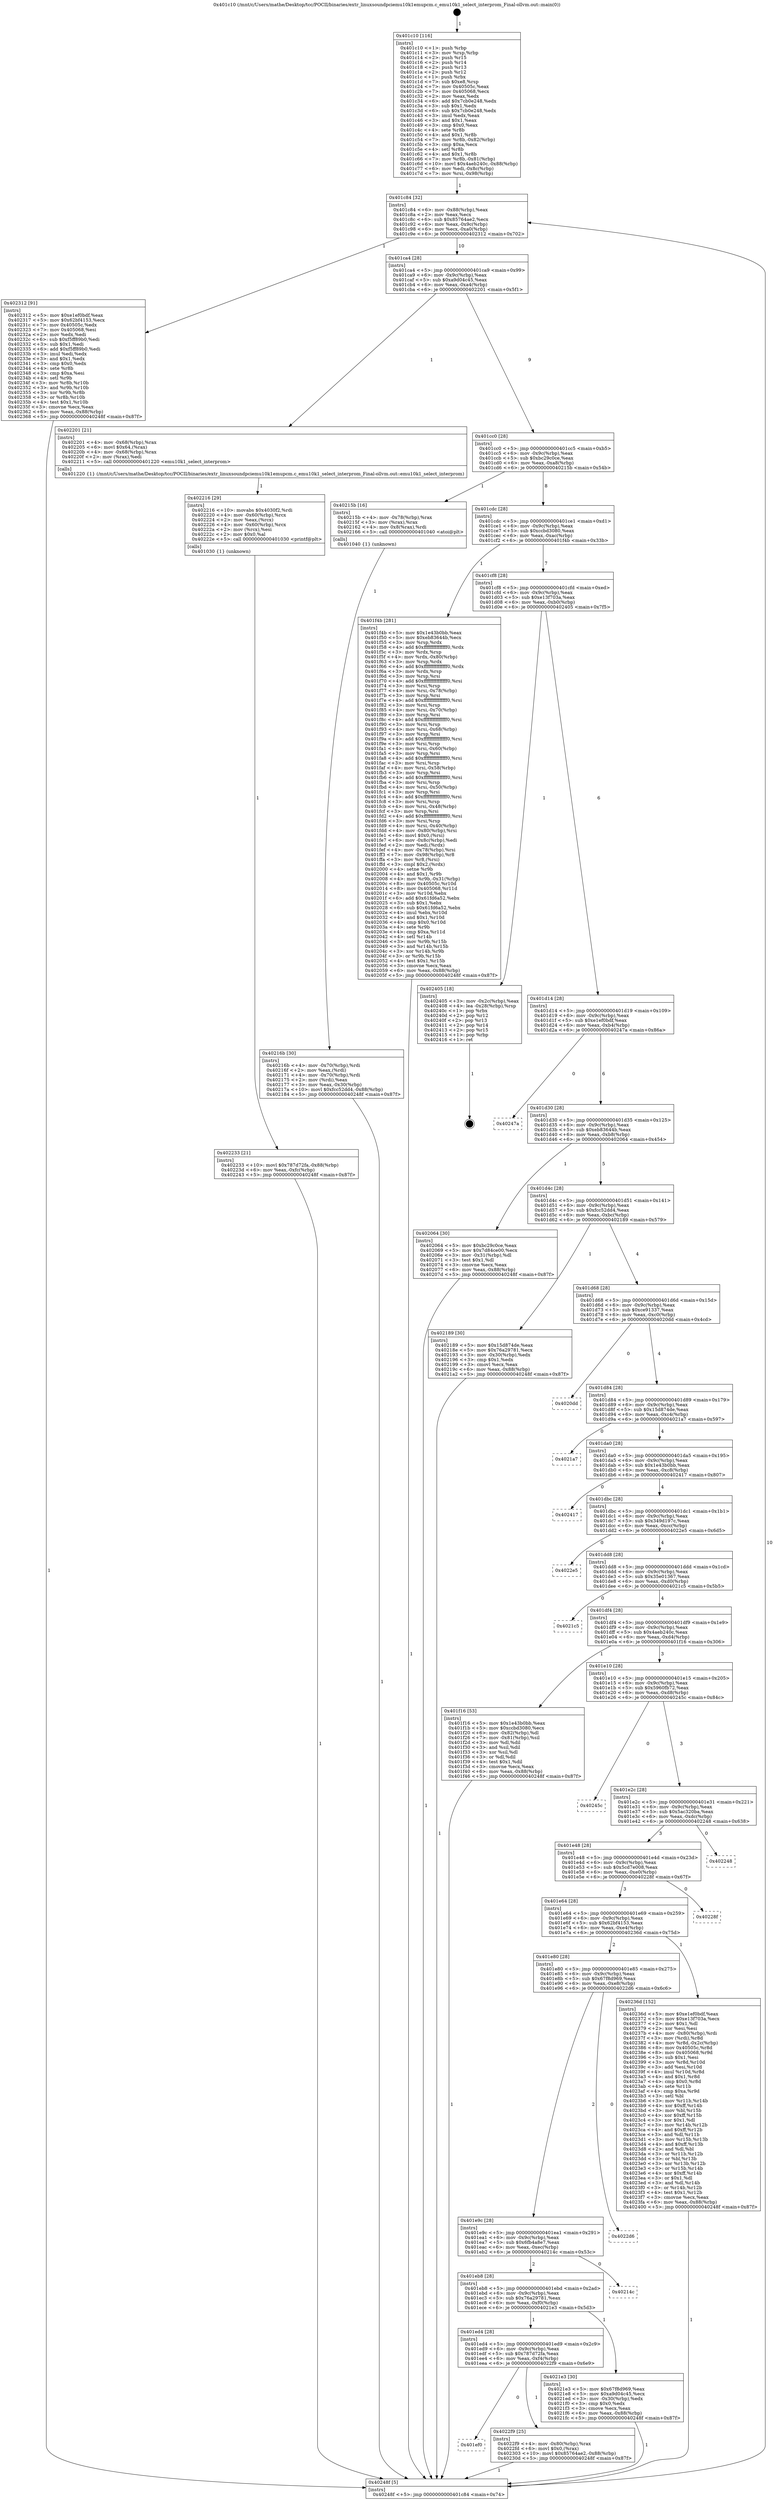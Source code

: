 digraph "0x401c10" {
  label = "0x401c10 (/mnt/c/Users/mathe/Desktop/tcc/POCII/binaries/extr_linuxsoundpciemu10k1emupcm.c_emu10k1_select_interprom_Final-ollvm.out::main(0))"
  labelloc = "t"
  node[shape=record]

  Entry [label="",width=0.3,height=0.3,shape=circle,fillcolor=black,style=filled]
  "0x401c84" [label="{
     0x401c84 [32]\l
     | [instrs]\l
     &nbsp;&nbsp;0x401c84 \<+6\>: mov -0x88(%rbp),%eax\l
     &nbsp;&nbsp;0x401c8a \<+2\>: mov %eax,%ecx\l
     &nbsp;&nbsp;0x401c8c \<+6\>: sub $0x85764ae2,%ecx\l
     &nbsp;&nbsp;0x401c92 \<+6\>: mov %eax,-0x9c(%rbp)\l
     &nbsp;&nbsp;0x401c98 \<+6\>: mov %ecx,-0xa0(%rbp)\l
     &nbsp;&nbsp;0x401c9e \<+6\>: je 0000000000402312 \<main+0x702\>\l
  }"]
  "0x402312" [label="{
     0x402312 [91]\l
     | [instrs]\l
     &nbsp;&nbsp;0x402312 \<+5\>: mov $0xe1ef0bdf,%eax\l
     &nbsp;&nbsp;0x402317 \<+5\>: mov $0x62bf4153,%ecx\l
     &nbsp;&nbsp;0x40231c \<+7\>: mov 0x40505c,%edx\l
     &nbsp;&nbsp;0x402323 \<+7\>: mov 0x405068,%esi\l
     &nbsp;&nbsp;0x40232a \<+2\>: mov %edx,%edi\l
     &nbsp;&nbsp;0x40232c \<+6\>: sub $0xf5ff89b0,%edi\l
     &nbsp;&nbsp;0x402332 \<+3\>: sub $0x1,%edi\l
     &nbsp;&nbsp;0x402335 \<+6\>: add $0xf5ff89b0,%edi\l
     &nbsp;&nbsp;0x40233b \<+3\>: imul %edi,%edx\l
     &nbsp;&nbsp;0x40233e \<+3\>: and $0x1,%edx\l
     &nbsp;&nbsp;0x402341 \<+3\>: cmp $0x0,%edx\l
     &nbsp;&nbsp;0x402344 \<+4\>: sete %r8b\l
     &nbsp;&nbsp;0x402348 \<+3\>: cmp $0xa,%esi\l
     &nbsp;&nbsp;0x40234b \<+4\>: setl %r9b\l
     &nbsp;&nbsp;0x40234f \<+3\>: mov %r8b,%r10b\l
     &nbsp;&nbsp;0x402352 \<+3\>: and %r9b,%r10b\l
     &nbsp;&nbsp;0x402355 \<+3\>: xor %r9b,%r8b\l
     &nbsp;&nbsp;0x402358 \<+3\>: or %r8b,%r10b\l
     &nbsp;&nbsp;0x40235b \<+4\>: test $0x1,%r10b\l
     &nbsp;&nbsp;0x40235f \<+3\>: cmovne %ecx,%eax\l
     &nbsp;&nbsp;0x402362 \<+6\>: mov %eax,-0x88(%rbp)\l
     &nbsp;&nbsp;0x402368 \<+5\>: jmp 000000000040248f \<main+0x87f\>\l
  }"]
  "0x401ca4" [label="{
     0x401ca4 [28]\l
     | [instrs]\l
     &nbsp;&nbsp;0x401ca4 \<+5\>: jmp 0000000000401ca9 \<main+0x99\>\l
     &nbsp;&nbsp;0x401ca9 \<+6\>: mov -0x9c(%rbp),%eax\l
     &nbsp;&nbsp;0x401caf \<+5\>: sub $0xa9d04c45,%eax\l
     &nbsp;&nbsp;0x401cb4 \<+6\>: mov %eax,-0xa4(%rbp)\l
     &nbsp;&nbsp;0x401cba \<+6\>: je 0000000000402201 \<main+0x5f1\>\l
  }"]
  Exit [label="",width=0.3,height=0.3,shape=circle,fillcolor=black,style=filled,peripheries=2]
  "0x402201" [label="{
     0x402201 [21]\l
     | [instrs]\l
     &nbsp;&nbsp;0x402201 \<+4\>: mov -0x68(%rbp),%rax\l
     &nbsp;&nbsp;0x402205 \<+6\>: movl $0x64,(%rax)\l
     &nbsp;&nbsp;0x40220b \<+4\>: mov -0x68(%rbp),%rax\l
     &nbsp;&nbsp;0x40220f \<+2\>: mov (%rax),%edi\l
     &nbsp;&nbsp;0x402211 \<+5\>: call 0000000000401220 \<emu10k1_select_interprom\>\l
     | [calls]\l
     &nbsp;&nbsp;0x401220 \{1\} (/mnt/c/Users/mathe/Desktop/tcc/POCII/binaries/extr_linuxsoundpciemu10k1emupcm.c_emu10k1_select_interprom_Final-ollvm.out::emu10k1_select_interprom)\l
  }"]
  "0x401cc0" [label="{
     0x401cc0 [28]\l
     | [instrs]\l
     &nbsp;&nbsp;0x401cc0 \<+5\>: jmp 0000000000401cc5 \<main+0xb5\>\l
     &nbsp;&nbsp;0x401cc5 \<+6\>: mov -0x9c(%rbp),%eax\l
     &nbsp;&nbsp;0x401ccb \<+5\>: sub $0xbc29c0ce,%eax\l
     &nbsp;&nbsp;0x401cd0 \<+6\>: mov %eax,-0xa8(%rbp)\l
     &nbsp;&nbsp;0x401cd6 \<+6\>: je 000000000040215b \<main+0x54b\>\l
  }"]
  "0x401ef0" [label="{
     0x401ef0\l
  }", style=dashed]
  "0x40215b" [label="{
     0x40215b [16]\l
     | [instrs]\l
     &nbsp;&nbsp;0x40215b \<+4\>: mov -0x78(%rbp),%rax\l
     &nbsp;&nbsp;0x40215f \<+3\>: mov (%rax),%rax\l
     &nbsp;&nbsp;0x402162 \<+4\>: mov 0x8(%rax),%rdi\l
     &nbsp;&nbsp;0x402166 \<+5\>: call 0000000000401040 \<atoi@plt\>\l
     | [calls]\l
     &nbsp;&nbsp;0x401040 \{1\} (unknown)\l
  }"]
  "0x401cdc" [label="{
     0x401cdc [28]\l
     | [instrs]\l
     &nbsp;&nbsp;0x401cdc \<+5\>: jmp 0000000000401ce1 \<main+0xd1\>\l
     &nbsp;&nbsp;0x401ce1 \<+6\>: mov -0x9c(%rbp),%eax\l
     &nbsp;&nbsp;0x401ce7 \<+5\>: sub $0xccbd3080,%eax\l
     &nbsp;&nbsp;0x401cec \<+6\>: mov %eax,-0xac(%rbp)\l
     &nbsp;&nbsp;0x401cf2 \<+6\>: je 0000000000401f4b \<main+0x33b\>\l
  }"]
  "0x4022f9" [label="{
     0x4022f9 [25]\l
     | [instrs]\l
     &nbsp;&nbsp;0x4022f9 \<+4\>: mov -0x80(%rbp),%rax\l
     &nbsp;&nbsp;0x4022fd \<+6\>: movl $0x0,(%rax)\l
     &nbsp;&nbsp;0x402303 \<+10\>: movl $0x85764ae2,-0x88(%rbp)\l
     &nbsp;&nbsp;0x40230d \<+5\>: jmp 000000000040248f \<main+0x87f\>\l
  }"]
  "0x401f4b" [label="{
     0x401f4b [281]\l
     | [instrs]\l
     &nbsp;&nbsp;0x401f4b \<+5\>: mov $0x1e43b0bb,%eax\l
     &nbsp;&nbsp;0x401f50 \<+5\>: mov $0xeb83644b,%ecx\l
     &nbsp;&nbsp;0x401f55 \<+3\>: mov %rsp,%rdx\l
     &nbsp;&nbsp;0x401f58 \<+4\>: add $0xfffffffffffffff0,%rdx\l
     &nbsp;&nbsp;0x401f5c \<+3\>: mov %rdx,%rsp\l
     &nbsp;&nbsp;0x401f5f \<+4\>: mov %rdx,-0x80(%rbp)\l
     &nbsp;&nbsp;0x401f63 \<+3\>: mov %rsp,%rdx\l
     &nbsp;&nbsp;0x401f66 \<+4\>: add $0xfffffffffffffff0,%rdx\l
     &nbsp;&nbsp;0x401f6a \<+3\>: mov %rdx,%rsp\l
     &nbsp;&nbsp;0x401f6d \<+3\>: mov %rsp,%rsi\l
     &nbsp;&nbsp;0x401f70 \<+4\>: add $0xfffffffffffffff0,%rsi\l
     &nbsp;&nbsp;0x401f74 \<+3\>: mov %rsi,%rsp\l
     &nbsp;&nbsp;0x401f77 \<+4\>: mov %rsi,-0x78(%rbp)\l
     &nbsp;&nbsp;0x401f7b \<+3\>: mov %rsp,%rsi\l
     &nbsp;&nbsp;0x401f7e \<+4\>: add $0xfffffffffffffff0,%rsi\l
     &nbsp;&nbsp;0x401f82 \<+3\>: mov %rsi,%rsp\l
     &nbsp;&nbsp;0x401f85 \<+4\>: mov %rsi,-0x70(%rbp)\l
     &nbsp;&nbsp;0x401f89 \<+3\>: mov %rsp,%rsi\l
     &nbsp;&nbsp;0x401f8c \<+4\>: add $0xfffffffffffffff0,%rsi\l
     &nbsp;&nbsp;0x401f90 \<+3\>: mov %rsi,%rsp\l
     &nbsp;&nbsp;0x401f93 \<+4\>: mov %rsi,-0x68(%rbp)\l
     &nbsp;&nbsp;0x401f97 \<+3\>: mov %rsp,%rsi\l
     &nbsp;&nbsp;0x401f9a \<+4\>: add $0xfffffffffffffff0,%rsi\l
     &nbsp;&nbsp;0x401f9e \<+3\>: mov %rsi,%rsp\l
     &nbsp;&nbsp;0x401fa1 \<+4\>: mov %rsi,-0x60(%rbp)\l
     &nbsp;&nbsp;0x401fa5 \<+3\>: mov %rsp,%rsi\l
     &nbsp;&nbsp;0x401fa8 \<+4\>: add $0xfffffffffffffff0,%rsi\l
     &nbsp;&nbsp;0x401fac \<+3\>: mov %rsi,%rsp\l
     &nbsp;&nbsp;0x401faf \<+4\>: mov %rsi,-0x58(%rbp)\l
     &nbsp;&nbsp;0x401fb3 \<+3\>: mov %rsp,%rsi\l
     &nbsp;&nbsp;0x401fb6 \<+4\>: add $0xfffffffffffffff0,%rsi\l
     &nbsp;&nbsp;0x401fba \<+3\>: mov %rsi,%rsp\l
     &nbsp;&nbsp;0x401fbd \<+4\>: mov %rsi,-0x50(%rbp)\l
     &nbsp;&nbsp;0x401fc1 \<+3\>: mov %rsp,%rsi\l
     &nbsp;&nbsp;0x401fc4 \<+4\>: add $0xfffffffffffffff0,%rsi\l
     &nbsp;&nbsp;0x401fc8 \<+3\>: mov %rsi,%rsp\l
     &nbsp;&nbsp;0x401fcb \<+4\>: mov %rsi,-0x48(%rbp)\l
     &nbsp;&nbsp;0x401fcf \<+3\>: mov %rsp,%rsi\l
     &nbsp;&nbsp;0x401fd2 \<+4\>: add $0xfffffffffffffff0,%rsi\l
     &nbsp;&nbsp;0x401fd6 \<+3\>: mov %rsi,%rsp\l
     &nbsp;&nbsp;0x401fd9 \<+4\>: mov %rsi,-0x40(%rbp)\l
     &nbsp;&nbsp;0x401fdd \<+4\>: mov -0x80(%rbp),%rsi\l
     &nbsp;&nbsp;0x401fe1 \<+6\>: movl $0x0,(%rsi)\l
     &nbsp;&nbsp;0x401fe7 \<+6\>: mov -0x8c(%rbp),%edi\l
     &nbsp;&nbsp;0x401fed \<+2\>: mov %edi,(%rdx)\l
     &nbsp;&nbsp;0x401fef \<+4\>: mov -0x78(%rbp),%rsi\l
     &nbsp;&nbsp;0x401ff3 \<+7\>: mov -0x98(%rbp),%r8\l
     &nbsp;&nbsp;0x401ffa \<+3\>: mov %r8,(%rsi)\l
     &nbsp;&nbsp;0x401ffd \<+3\>: cmpl $0x2,(%rdx)\l
     &nbsp;&nbsp;0x402000 \<+4\>: setne %r9b\l
     &nbsp;&nbsp;0x402004 \<+4\>: and $0x1,%r9b\l
     &nbsp;&nbsp;0x402008 \<+4\>: mov %r9b,-0x31(%rbp)\l
     &nbsp;&nbsp;0x40200c \<+8\>: mov 0x40505c,%r10d\l
     &nbsp;&nbsp;0x402014 \<+8\>: mov 0x405068,%r11d\l
     &nbsp;&nbsp;0x40201c \<+3\>: mov %r10d,%ebx\l
     &nbsp;&nbsp;0x40201f \<+6\>: add $0x61fd6a52,%ebx\l
     &nbsp;&nbsp;0x402025 \<+3\>: sub $0x1,%ebx\l
     &nbsp;&nbsp;0x402028 \<+6\>: sub $0x61fd6a52,%ebx\l
     &nbsp;&nbsp;0x40202e \<+4\>: imul %ebx,%r10d\l
     &nbsp;&nbsp;0x402032 \<+4\>: and $0x1,%r10d\l
     &nbsp;&nbsp;0x402036 \<+4\>: cmp $0x0,%r10d\l
     &nbsp;&nbsp;0x40203a \<+4\>: sete %r9b\l
     &nbsp;&nbsp;0x40203e \<+4\>: cmp $0xa,%r11d\l
     &nbsp;&nbsp;0x402042 \<+4\>: setl %r14b\l
     &nbsp;&nbsp;0x402046 \<+3\>: mov %r9b,%r15b\l
     &nbsp;&nbsp;0x402049 \<+3\>: and %r14b,%r15b\l
     &nbsp;&nbsp;0x40204c \<+3\>: xor %r14b,%r9b\l
     &nbsp;&nbsp;0x40204f \<+3\>: or %r9b,%r15b\l
     &nbsp;&nbsp;0x402052 \<+4\>: test $0x1,%r15b\l
     &nbsp;&nbsp;0x402056 \<+3\>: cmovne %ecx,%eax\l
     &nbsp;&nbsp;0x402059 \<+6\>: mov %eax,-0x88(%rbp)\l
     &nbsp;&nbsp;0x40205f \<+5\>: jmp 000000000040248f \<main+0x87f\>\l
  }"]
  "0x401cf8" [label="{
     0x401cf8 [28]\l
     | [instrs]\l
     &nbsp;&nbsp;0x401cf8 \<+5\>: jmp 0000000000401cfd \<main+0xed\>\l
     &nbsp;&nbsp;0x401cfd \<+6\>: mov -0x9c(%rbp),%eax\l
     &nbsp;&nbsp;0x401d03 \<+5\>: sub $0xe13f703a,%eax\l
     &nbsp;&nbsp;0x401d08 \<+6\>: mov %eax,-0xb0(%rbp)\l
     &nbsp;&nbsp;0x401d0e \<+6\>: je 0000000000402405 \<main+0x7f5\>\l
  }"]
  "0x402233" [label="{
     0x402233 [21]\l
     | [instrs]\l
     &nbsp;&nbsp;0x402233 \<+10\>: movl $0x787d72fa,-0x88(%rbp)\l
     &nbsp;&nbsp;0x40223d \<+6\>: mov %eax,-0xfc(%rbp)\l
     &nbsp;&nbsp;0x402243 \<+5\>: jmp 000000000040248f \<main+0x87f\>\l
  }"]
  "0x402405" [label="{
     0x402405 [18]\l
     | [instrs]\l
     &nbsp;&nbsp;0x402405 \<+3\>: mov -0x2c(%rbp),%eax\l
     &nbsp;&nbsp;0x402408 \<+4\>: lea -0x28(%rbp),%rsp\l
     &nbsp;&nbsp;0x40240c \<+1\>: pop %rbx\l
     &nbsp;&nbsp;0x40240d \<+2\>: pop %r12\l
     &nbsp;&nbsp;0x40240f \<+2\>: pop %r13\l
     &nbsp;&nbsp;0x402411 \<+2\>: pop %r14\l
     &nbsp;&nbsp;0x402413 \<+2\>: pop %r15\l
     &nbsp;&nbsp;0x402415 \<+1\>: pop %rbp\l
     &nbsp;&nbsp;0x402416 \<+1\>: ret\l
  }"]
  "0x401d14" [label="{
     0x401d14 [28]\l
     | [instrs]\l
     &nbsp;&nbsp;0x401d14 \<+5\>: jmp 0000000000401d19 \<main+0x109\>\l
     &nbsp;&nbsp;0x401d19 \<+6\>: mov -0x9c(%rbp),%eax\l
     &nbsp;&nbsp;0x401d1f \<+5\>: sub $0xe1ef0bdf,%eax\l
     &nbsp;&nbsp;0x401d24 \<+6\>: mov %eax,-0xb4(%rbp)\l
     &nbsp;&nbsp;0x401d2a \<+6\>: je 000000000040247a \<main+0x86a\>\l
  }"]
  "0x402216" [label="{
     0x402216 [29]\l
     | [instrs]\l
     &nbsp;&nbsp;0x402216 \<+10\>: movabs $0x4030f2,%rdi\l
     &nbsp;&nbsp;0x402220 \<+4\>: mov -0x60(%rbp),%rcx\l
     &nbsp;&nbsp;0x402224 \<+2\>: mov %eax,(%rcx)\l
     &nbsp;&nbsp;0x402226 \<+4\>: mov -0x60(%rbp),%rcx\l
     &nbsp;&nbsp;0x40222a \<+2\>: mov (%rcx),%esi\l
     &nbsp;&nbsp;0x40222c \<+2\>: mov $0x0,%al\l
     &nbsp;&nbsp;0x40222e \<+5\>: call 0000000000401030 \<printf@plt\>\l
     | [calls]\l
     &nbsp;&nbsp;0x401030 \{1\} (unknown)\l
  }"]
  "0x40247a" [label="{
     0x40247a\l
  }", style=dashed]
  "0x401d30" [label="{
     0x401d30 [28]\l
     | [instrs]\l
     &nbsp;&nbsp;0x401d30 \<+5\>: jmp 0000000000401d35 \<main+0x125\>\l
     &nbsp;&nbsp;0x401d35 \<+6\>: mov -0x9c(%rbp),%eax\l
     &nbsp;&nbsp;0x401d3b \<+5\>: sub $0xeb83644b,%eax\l
     &nbsp;&nbsp;0x401d40 \<+6\>: mov %eax,-0xb8(%rbp)\l
     &nbsp;&nbsp;0x401d46 \<+6\>: je 0000000000402064 \<main+0x454\>\l
  }"]
  "0x401ed4" [label="{
     0x401ed4 [28]\l
     | [instrs]\l
     &nbsp;&nbsp;0x401ed4 \<+5\>: jmp 0000000000401ed9 \<main+0x2c9\>\l
     &nbsp;&nbsp;0x401ed9 \<+6\>: mov -0x9c(%rbp),%eax\l
     &nbsp;&nbsp;0x401edf \<+5\>: sub $0x787d72fa,%eax\l
     &nbsp;&nbsp;0x401ee4 \<+6\>: mov %eax,-0xf4(%rbp)\l
     &nbsp;&nbsp;0x401eea \<+6\>: je 00000000004022f9 \<main+0x6e9\>\l
  }"]
  "0x402064" [label="{
     0x402064 [30]\l
     | [instrs]\l
     &nbsp;&nbsp;0x402064 \<+5\>: mov $0xbc29c0ce,%eax\l
     &nbsp;&nbsp;0x402069 \<+5\>: mov $0x7d84ce00,%ecx\l
     &nbsp;&nbsp;0x40206e \<+3\>: mov -0x31(%rbp),%dl\l
     &nbsp;&nbsp;0x402071 \<+3\>: test $0x1,%dl\l
     &nbsp;&nbsp;0x402074 \<+3\>: cmovne %ecx,%eax\l
     &nbsp;&nbsp;0x402077 \<+6\>: mov %eax,-0x88(%rbp)\l
     &nbsp;&nbsp;0x40207d \<+5\>: jmp 000000000040248f \<main+0x87f\>\l
  }"]
  "0x401d4c" [label="{
     0x401d4c [28]\l
     | [instrs]\l
     &nbsp;&nbsp;0x401d4c \<+5\>: jmp 0000000000401d51 \<main+0x141\>\l
     &nbsp;&nbsp;0x401d51 \<+6\>: mov -0x9c(%rbp),%eax\l
     &nbsp;&nbsp;0x401d57 \<+5\>: sub $0xfcc52dd4,%eax\l
     &nbsp;&nbsp;0x401d5c \<+6\>: mov %eax,-0xbc(%rbp)\l
     &nbsp;&nbsp;0x401d62 \<+6\>: je 0000000000402189 \<main+0x579\>\l
  }"]
  "0x4021e3" [label="{
     0x4021e3 [30]\l
     | [instrs]\l
     &nbsp;&nbsp;0x4021e3 \<+5\>: mov $0x67f8d969,%eax\l
     &nbsp;&nbsp;0x4021e8 \<+5\>: mov $0xa9d04c45,%ecx\l
     &nbsp;&nbsp;0x4021ed \<+3\>: mov -0x30(%rbp),%edx\l
     &nbsp;&nbsp;0x4021f0 \<+3\>: cmp $0x0,%edx\l
     &nbsp;&nbsp;0x4021f3 \<+3\>: cmove %ecx,%eax\l
     &nbsp;&nbsp;0x4021f6 \<+6\>: mov %eax,-0x88(%rbp)\l
     &nbsp;&nbsp;0x4021fc \<+5\>: jmp 000000000040248f \<main+0x87f\>\l
  }"]
  "0x402189" [label="{
     0x402189 [30]\l
     | [instrs]\l
     &nbsp;&nbsp;0x402189 \<+5\>: mov $0x15d874de,%eax\l
     &nbsp;&nbsp;0x40218e \<+5\>: mov $0x76a29781,%ecx\l
     &nbsp;&nbsp;0x402193 \<+3\>: mov -0x30(%rbp),%edx\l
     &nbsp;&nbsp;0x402196 \<+3\>: cmp $0x1,%edx\l
     &nbsp;&nbsp;0x402199 \<+3\>: cmovl %ecx,%eax\l
     &nbsp;&nbsp;0x40219c \<+6\>: mov %eax,-0x88(%rbp)\l
     &nbsp;&nbsp;0x4021a2 \<+5\>: jmp 000000000040248f \<main+0x87f\>\l
  }"]
  "0x401d68" [label="{
     0x401d68 [28]\l
     | [instrs]\l
     &nbsp;&nbsp;0x401d68 \<+5\>: jmp 0000000000401d6d \<main+0x15d\>\l
     &nbsp;&nbsp;0x401d6d \<+6\>: mov -0x9c(%rbp),%eax\l
     &nbsp;&nbsp;0x401d73 \<+5\>: sub $0xce91337,%eax\l
     &nbsp;&nbsp;0x401d78 \<+6\>: mov %eax,-0xc0(%rbp)\l
     &nbsp;&nbsp;0x401d7e \<+6\>: je 00000000004020dd \<main+0x4cd\>\l
  }"]
  "0x401eb8" [label="{
     0x401eb8 [28]\l
     | [instrs]\l
     &nbsp;&nbsp;0x401eb8 \<+5\>: jmp 0000000000401ebd \<main+0x2ad\>\l
     &nbsp;&nbsp;0x401ebd \<+6\>: mov -0x9c(%rbp),%eax\l
     &nbsp;&nbsp;0x401ec3 \<+5\>: sub $0x76a29781,%eax\l
     &nbsp;&nbsp;0x401ec8 \<+6\>: mov %eax,-0xf0(%rbp)\l
     &nbsp;&nbsp;0x401ece \<+6\>: je 00000000004021e3 \<main+0x5d3\>\l
  }"]
  "0x4020dd" [label="{
     0x4020dd\l
  }", style=dashed]
  "0x401d84" [label="{
     0x401d84 [28]\l
     | [instrs]\l
     &nbsp;&nbsp;0x401d84 \<+5\>: jmp 0000000000401d89 \<main+0x179\>\l
     &nbsp;&nbsp;0x401d89 \<+6\>: mov -0x9c(%rbp),%eax\l
     &nbsp;&nbsp;0x401d8f \<+5\>: sub $0x15d874de,%eax\l
     &nbsp;&nbsp;0x401d94 \<+6\>: mov %eax,-0xc4(%rbp)\l
     &nbsp;&nbsp;0x401d9a \<+6\>: je 00000000004021a7 \<main+0x597\>\l
  }"]
  "0x40214c" [label="{
     0x40214c\l
  }", style=dashed]
  "0x4021a7" [label="{
     0x4021a7\l
  }", style=dashed]
  "0x401da0" [label="{
     0x401da0 [28]\l
     | [instrs]\l
     &nbsp;&nbsp;0x401da0 \<+5\>: jmp 0000000000401da5 \<main+0x195\>\l
     &nbsp;&nbsp;0x401da5 \<+6\>: mov -0x9c(%rbp),%eax\l
     &nbsp;&nbsp;0x401dab \<+5\>: sub $0x1e43b0bb,%eax\l
     &nbsp;&nbsp;0x401db0 \<+6\>: mov %eax,-0xc8(%rbp)\l
     &nbsp;&nbsp;0x401db6 \<+6\>: je 0000000000402417 \<main+0x807\>\l
  }"]
  "0x401e9c" [label="{
     0x401e9c [28]\l
     | [instrs]\l
     &nbsp;&nbsp;0x401e9c \<+5\>: jmp 0000000000401ea1 \<main+0x291\>\l
     &nbsp;&nbsp;0x401ea1 \<+6\>: mov -0x9c(%rbp),%eax\l
     &nbsp;&nbsp;0x401ea7 \<+5\>: sub $0x6fb4a8e7,%eax\l
     &nbsp;&nbsp;0x401eac \<+6\>: mov %eax,-0xec(%rbp)\l
     &nbsp;&nbsp;0x401eb2 \<+6\>: je 000000000040214c \<main+0x53c\>\l
  }"]
  "0x402417" [label="{
     0x402417\l
  }", style=dashed]
  "0x401dbc" [label="{
     0x401dbc [28]\l
     | [instrs]\l
     &nbsp;&nbsp;0x401dbc \<+5\>: jmp 0000000000401dc1 \<main+0x1b1\>\l
     &nbsp;&nbsp;0x401dc1 \<+6\>: mov -0x9c(%rbp),%eax\l
     &nbsp;&nbsp;0x401dc7 \<+5\>: sub $0x349d197c,%eax\l
     &nbsp;&nbsp;0x401dcc \<+6\>: mov %eax,-0xcc(%rbp)\l
     &nbsp;&nbsp;0x401dd2 \<+6\>: je 00000000004022e5 \<main+0x6d5\>\l
  }"]
  "0x4022d6" [label="{
     0x4022d6\l
  }", style=dashed]
  "0x4022e5" [label="{
     0x4022e5\l
  }", style=dashed]
  "0x401dd8" [label="{
     0x401dd8 [28]\l
     | [instrs]\l
     &nbsp;&nbsp;0x401dd8 \<+5\>: jmp 0000000000401ddd \<main+0x1cd\>\l
     &nbsp;&nbsp;0x401ddd \<+6\>: mov -0x9c(%rbp),%eax\l
     &nbsp;&nbsp;0x401de3 \<+5\>: sub $0x35e01367,%eax\l
     &nbsp;&nbsp;0x401de8 \<+6\>: mov %eax,-0xd0(%rbp)\l
     &nbsp;&nbsp;0x401dee \<+6\>: je 00000000004021c5 \<main+0x5b5\>\l
  }"]
  "0x401e80" [label="{
     0x401e80 [28]\l
     | [instrs]\l
     &nbsp;&nbsp;0x401e80 \<+5\>: jmp 0000000000401e85 \<main+0x275\>\l
     &nbsp;&nbsp;0x401e85 \<+6\>: mov -0x9c(%rbp),%eax\l
     &nbsp;&nbsp;0x401e8b \<+5\>: sub $0x67f8d969,%eax\l
     &nbsp;&nbsp;0x401e90 \<+6\>: mov %eax,-0xe8(%rbp)\l
     &nbsp;&nbsp;0x401e96 \<+6\>: je 00000000004022d6 \<main+0x6c6\>\l
  }"]
  "0x4021c5" [label="{
     0x4021c5\l
  }", style=dashed]
  "0x401df4" [label="{
     0x401df4 [28]\l
     | [instrs]\l
     &nbsp;&nbsp;0x401df4 \<+5\>: jmp 0000000000401df9 \<main+0x1e9\>\l
     &nbsp;&nbsp;0x401df9 \<+6\>: mov -0x9c(%rbp),%eax\l
     &nbsp;&nbsp;0x401dff \<+5\>: sub $0x4aeb240c,%eax\l
     &nbsp;&nbsp;0x401e04 \<+6\>: mov %eax,-0xd4(%rbp)\l
     &nbsp;&nbsp;0x401e0a \<+6\>: je 0000000000401f16 \<main+0x306\>\l
  }"]
  "0x40236d" [label="{
     0x40236d [152]\l
     | [instrs]\l
     &nbsp;&nbsp;0x40236d \<+5\>: mov $0xe1ef0bdf,%eax\l
     &nbsp;&nbsp;0x402372 \<+5\>: mov $0xe13f703a,%ecx\l
     &nbsp;&nbsp;0x402377 \<+2\>: mov $0x1,%dl\l
     &nbsp;&nbsp;0x402379 \<+2\>: xor %esi,%esi\l
     &nbsp;&nbsp;0x40237b \<+4\>: mov -0x80(%rbp),%rdi\l
     &nbsp;&nbsp;0x40237f \<+3\>: mov (%rdi),%r8d\l
     &nbsp;&nbsp;0x402382 \<+4\>: mov %r8d,-0x2c(%rbp)\l
     &nbsp;&nbsp;0x402386 \<+8\>: mov 0x40505c,%r8d\l
     &nbsp;&nbsp;0x40238e \<+8\>: mov 0x405068,%r9d\l
     &nbsp;&nbsp;0x402396 \<+3\>: sub $0x1,%esi\l
     &nbsp;&nbsp;0x402399 \<+3\>: mov %r8d,%r10d\l
     &nbsp;&nbsp;0x40239c \<+3\>: add %esi,%r10d\l
     &nbsp;&nbsp;0x40239f \<+4\>: imul %r10d,%r8d\l
     &nbsp;&nbsp;0x4023a3 \<+4\>: and $0x1,%r8d\l
     &nbsp;&nbsp;0x4023a7 \<+4\>: cmp $0x0,%r8d\l
     &nbsp;&nbsp;0x4023ab \<+4\>: sete %r11b\l
     &nbsp;&nbsp;0x4023af \<+4\>: cmp $0xa,%r9d\l
     &nbsp;&nbsp;0x4023b3 \<+3\>: setl %bl\l
     &nbsp;&nbsp;0x4023b6 \<+3\>: mov %r11b,%r14b\l
     &nbsp;&nbsp;0x4023b9 \<+4\>: xor $0xff,%r14b\l
     &nbsp;&nbsp;0x4023bd \<+3\>: mov %bl,%r15b\l
     &nbsp;&nbsp;0x4023c0 \<+4\>: xor $0xff,%r15b\l
     &nbsp;&nbsp;0x4023c4 \<+3\>: xor $0x1,%dl\l
     &nbsp;&nbsp;0x4023c7 \<+3\>: mov %r14b,%r12b\l
     &nbsp;&nbsp;0x4023ca \<+4\>: and $0xff,%r12b\l
     &nbsp;&nbsp;0x4023ce \<+3\>: and %dl,%r11b\l
     &nbsp;&nbsp;0x4023d1 \<+3\>: mov %r15b,%r13b\l
     &nbsp;&nbsp;0x4023d4 \<+4\>: and $0xff,%r13b\l
     &nbsp;&nbsp;0x4023d8 \<+2\>: and %dl,%bl\l
     &nbsp;&nbsp;0x4023da \<+3\>: or %r11b,%r12b\l
     &nbsp;&nbsp;0x4023dd \<+3\>: or %bl,%r13b\l
     &nbsp;&nbsp;0x4023e0 \<+3\>: xor %r13b,%r12b\l
     &nbsp;&nbsp;0x4023e3 \<+3\>: or %r15b,%r14b\l
     &nbsp;&nbsp;0x4023e6 \<+4\>: xor $0xff,%r14b\l
     &nbsp;&nbsp;0x4023ea \<+3\>: or $0x1,%dl\l
     &nbsp;&nbsp;0x4023ed \<+3\>: and %dl,%r14b\l
     &nbsp;&nbsp;0x4023f0 \<+3\>: or %r14b,%r12b\l
     &nbsp;&nbsp;0x4023f3 \<+4\>: test $0x1,%r12b\l
     &nbsp;&nbsp;0x4023f7 \<+3\>: cmovne %ecx,%eax\l
     &nbsp;&nbsp;0x4023fa \<+6\>: mov %eax,-0x88(%rbp)\l
     &nbsp;&nbsp;0x402400 \<+5\>: jmp 000000000040248f \<main+0x87f\>\l
  }"]
  "0x401f16" [label="{
     0x401f16 [53]\l
     | [instrs]\l
     &nbsp;&nbsp;0x401f16 \<+5\>: mov $0x1e43b0bb,%eax\l
     &nbsp;&nbsp;0x401f1b \<+5\>: mov $0xccbd3080,%ecx\l
     &nbsp;&nbsp;0x401f20 \<+6\>: mov -0x82(%rbp),%dl\l
     &nbsp;&nbsp;0x401f26 \<+7\>: mov -0x81(%rbp),%sil\l
     &nbsp;&nbsp;0x401f2d \<+3\>: mov %dl,%dil\l
     &nbsp;&nbsp;0x401f30 \<+3\>: and %sil,%dil\l
     &nbsp;&nbsp;0x401f33 \<+3\>: xor %sil,%dl\l
     &nbsp;&nbsp;0x401f36 \<+3\>: or %dl,%dil\l
     &nbsp;&nbsp;0x401f39 \<+4\>: test $0x1,%dil\l
     &nbsp;&nbsp;0x401f3d \<+3\>: cmovne %ecx,%eax\l
     &nbsp;&nbsp;0x401f40 \<+6\>: mov %eax,-0x88(%rbp)\l
     &nbsp;&nbsp;0x401f46 \<+5\>: jmp 000000000040248f \<main+0x87f\>\l
  }"]
  "0x401e10" [label="{
     0x401e10 [28]\l
     | [instrs]\l
     &nbsp;&nbsp;0x401e10 \<+5\>: jmp 0000000000401e15 \<main+0x205\>\l
     &nbsp;&nbsp;0x401e15 \<+6\>: mov -0x9c(%rbp),%eax\l
     &nbsp;&nbsp;0x401e1b \<+5\>: sub $0x5960fb72,%eax\l
     &nbsp;&nbsp;0x401e20 \<+6\>: mov %eax,-0xd8(%rbp)\l
     &nbsp;&nbsp;0x401e26 \<+6\>: je 000000000040245c \<main+0x84c\>\l
  }"]
  "0x40248f" [label="{
     0x40248f [5]\l
     | [instrs]\l
     &nbsp;&nbsp;0x40248f \<+5\>: jmp 0000000000401c84 \<main+0x74\>\l
  }"]
  "0x401c10" [label="{
     0x401c10 [116]\l
     | [instrs]\l
     &nbsp;&nbsp;0x401c10 \<+1\>: push %rbp\l
     &nbsp;&nbsp;0x401c11 \<+3\>: mov %rsp,%rbp\l
     &nbsp;&nbsp;0x401c14 \<+2\>: push %r15\l
     &nbsp;&nbsp;0x401c16 \<+2\>: push %r14\l
     &nbsp;&nbsp;0x401c18 \<+2\>: push %r13\l
     &nbsp;&nbsp;0x401c1a \<+2\>: push %r12\l
     &nbsp;&nbsp;0x401c1c \<+1\>: push %rbx\l
     &nbsp;&nbsp;0x401c1d \<+7\>: sub $0xe8,%rsp\l
     &nbsp;&nbsp;0x401c24 \<+7\>: mov 0x40505c,%eax\l
     &nbsp;&nbsp;0x401c2b \<+7\>: mov 0x405068,%ecx\l
     &nbsp;&nbsp;0x401c32 \<+2\>: mov %eax,%edx\l
     &nbsp;&nbsp;0x401c34 \<+6\>: add $0x7cb0e248,%edx\l
     &nbsp;&nbsp;0x401c3a \<+3\>: sub $0x1,%edx\l
     &nbsp;&nbsp;0x401c3d \<+6\>: sub $0x7cb0e248,%edx\l
     &nbsp;&nbsp;0x401c43 \<+3\>: imul %edx,%eax\l
     &nbsp;&nbsp;0x401c46 \<+3\>: and $0x1,%eax\l
     &nbsp;&nbsp;0x401c49 \<+3\>: cmp $0x0,%eax\l
     &nbsp;&nbsp;0x401c4c \<+4\>: sete %r8b\l
     &nbsp;&nbsp;0x401c50 \<+4\>: and $0x1,%r8b\l
     &nbsp;&nbsp;0x401c54 \<+7\>: mov %r8b,-0x82(%rbp)\l
     &nbsp;&nbsp;0x401c5b \<+3\>: cmp $0xa,%ecx\l
     &nbsp;&nbsp;0x401c5e \<+4\>: setl %r8b\l
     &nbsp;&nbsp;0x401c62 \<+4\>: and $0x1,%r8b\l
     &nbsp;&nbsp;0x401c66 \<+7\>: mov %r8b,-0x81(%rbp)\l
     &nbsp;&nbsp;0x401c6d \<+10\>: movl $0x4aeb240c,-0x88(%rbp)\l
     &nbsp;&nbsp;0x401c77 \<+6\>: mov %edi,-0x8c(%rbp)\l
     &nbsp;&nbsp;0x401c7d \<+7\>: mov %rsi,-0x98(%rbp)\l
  }"]
  "0x401e64" [label="{
     0x401e64 [28]\l
     | [instrs]\l
     &nbsp;&nbsp;0x401e64 \<+5\>: jmp 0000000000401e69 \<main+0x259\>\l
     &nbsp;&nbsp;0x401e69 \<+6\>: mov -0x9c(%rbp),%eax\l
     &nbsp;&nbsp;0x401e6f \<+5\>: sub $0x62bf4153,%eax\l
     &nbsp;&nbsp;0x401e74 \<+6\>: mov %eax,-0xe4(%rbp)\l
     &nbsp;&nbsp;0x401e7a \<+6\>: je 000000000040236d \<main+0x75d\>\l
  }"]
  "0x40216b" [label="{
     0x40216b [30]\l
     | [instrs]\l
     &nbsp;&nbsp;0x40216b \<+4\>: mov -0x70(%rbp),%rdi\l
     &nbsp;&nbsp;0x40216f \<+2\>: mov %eax,(%rdi)\l
     &nbsp;&nbsp;0x402171 \<+4\>: mov -0x70(%rbp),%rdi\l
     &nbsp;&nbsp;0x402175 \<+2\>: mov (%rdi),%eax\l
     &nbsp;&nbsp;0x402177 \<+3\>: mov %eax,-0x30(%rbp)\l
     &nbsp;&nbsp;0x40217a \<+10\>: movl $0xfcc52dd4,-0x88(%rbp)\l
     &nbsp;&nbsp;0x402184 \<+5\>: jmp 000000000040248f \<main+0x87f\>\l
  }"]
  "0x40228f" [label="{
     0x40228f\l
  }", style=dashed]
  "0x40245c" [label="{
     0x40245c\l
  }", style=dashed]
  "0x401e2c" [label="{
     0x401e2c [28]\l
     | [instrs]\l
     &nbsp;&nbsp;0x401e2c \<+5\>: jmp 0000000000401e31 \<main+0x221\>\l
     &nbsp;&nbsp;0x401e31 \<+6\>: mov -0x9c(%rbp),%eax\l
     &nbsp;&nbsp;0x401e37 \<+5\>: sub $0x5ac320ba,%eax\l
     &nbsp;&nbsp;0x401e3c \<+6\>: mov %eax,-0xdc(%rbp)\l
     &nbsp;&nbsp;0x401e42 \<+6\>: je 0000000000402248 \<main+0x638\>\l
  }"]
  "0x401e48" [label="{
     0x401e48 [28]\l
     | [instrs]\l
     &nbsp;&nbsp;0x401e48 \<+5\>: jmp 0000000000401e4d \<main+0x23d\>\l
     &nbsp;&nbsp;0x401e4d \<+6\>: mov -0x9c(%rbp),%eax\l
     &nbsp;&nbsp;0x401e53 \<+5\>: sub $0x5cd7e008,%eax\l
     &nbsp;&nbsp;0x401e58 \<+6\>: mov %eax,-0xe0(%rbp)\l
     &nbsp;&nbsp;0x401e5e \<+6\>: je 000000000040228f \<main+0x67f\>\l
  }"]
  "0x402248" [label="{
     0x402248\l
  }", style=dashed]
  Entry -> "0x401c10" [label=" 1"]
  "0x401c84" -> "0x402312" [label=" 1"]
  "0x401c84" -> "0x401ca4" [label=" 10"]
  "0x402405" -> Exit [label=" 1"]
  "0x401ca4" -> "0x402201" [label=" 1"]
  "0x401ca4" -> "0x401cc0" [label=" 9"]
  "0x40236d" -> "0x40248f" [label=" 1"]
  "0x401cc0" -> "0x40215b" [label=" 1"]
  "0x401cc0" -> "0x401cdc" [label=" 8"]
  "0x402312" -> "0x40248f" [label=" 1"]
  "0x401cdc" -> "0x401f4b" [label=" 1"]
  "0x401cdc" -> "0x401cf8" [label=" 7"]
  "0x4022f9" -> "0x40248f" [label=" 1"]
  "0x401cf8" -> "0x402405" [label=" 1"]
  "0x401cf8" -> "0x401d14" [label=" 6"]
  "0x401ed4" -> "0x4022f9" [label=" 1"]
  "0x401d14" -> "0x40247a" [label=" 0"]
  "0x401d14" -> "0x401d30" [label=" 6"]
  "0x401ed4" -> "0x401ef0" [label=" 0"]
  "0x401d30" -> "0x402064" [label=" 1"]
  "0x401d30" -> "0x401d4c" [label=" 5"]
  "0x402233" -> "0x40248f" [label=" 1"]
  "0x401d4c" -> "0x402189" [label=" 1"]
  "0x401d4c" -> "0x401d68" [label=" 4"]
  "0x402216" -> "0x402233" [label=" 1"]
  "0x401d68" -> "0x4020dd" [label=" 0"]
  "0x401d68" -> "0x401d84" [label=" 4"]
  "0x4021e3" -> "0x40248f" [label=" 1"]
  "0x401d84" -> "0x4021a7" [label=" 0"]
  "0x401d84" -> "0x401da0" [label=" 4"]
  "0x401eb8" -> "0x401ed4" [label=" 1"]
  "0x401da0" -> "0x402417" [label=" 0"]
  "0x401da0" -> "0x401dbc" [label=" 4"]
  "0x402201" -> "0x402216" [label=" 1"]
  "0x401dbc" -> "0x4022e5" [label=" 0"]
  "0x401dbc" -> "0x401dd8" [label=" 4"]
  "0x401e9c" -> "0x401eb8" [label=" 2"]
  "0x401dd8" -> "0x4021c5" [label=" 0"]
  "0x401dd8" -> "0x401df4" [label=" 4"]
  "0x401eb8" -> "0x4021e3" [label=" 1"]
  "0x401df4" -> "0x401f16" [label=" 1"]
  "0x401df4" -> "0x401e10" [label=" 3"]
  "0x401f16" -> "0x40248f" [label=" 1"]
  "0x401c10" -> "0x401c84" [label=" 1"]
  "0x40248f" -> "0x401c84" [label=" 10"]
  "0x401e80" -> "0x401e9c" [label=" 2"]
  "0x401f4b" -> "0x40248f" [label=" 1"]
  "0x402064" -> "0x40248f" [label=" 1"]
  "0x40215b" -> "0x40216b" [label=" 1"]
  "0x40216b" -> "0x40248f" [label=" 1"]
  "0x402189" -> "0x40248f" [label=" 1"]
  "0x401e9c" -> "0x40214c" [label=" 0"]
  "0x401e10" -> "0x40245c" [label=" 0"]
  "0x401e10" -> "0x401e2c" [label=" 3"]
  "0x401e64" -> "0x401e80" [label=" 2"]
  "0x401e2c" -> "0x402248" [label=" 0"]
  "0x401e2c" -> "0x401e48" [label=" 3"]
  "0x401e64" -> "0x40236d" [label=" 1"]
  "0x401e48" -> "0x40228f" [label=" 0"]
  "0x401e48" -> "0x401e64" [label=" 3"]
  "0x401e80" -> "0x4022d6" [label=" 0"]
}

